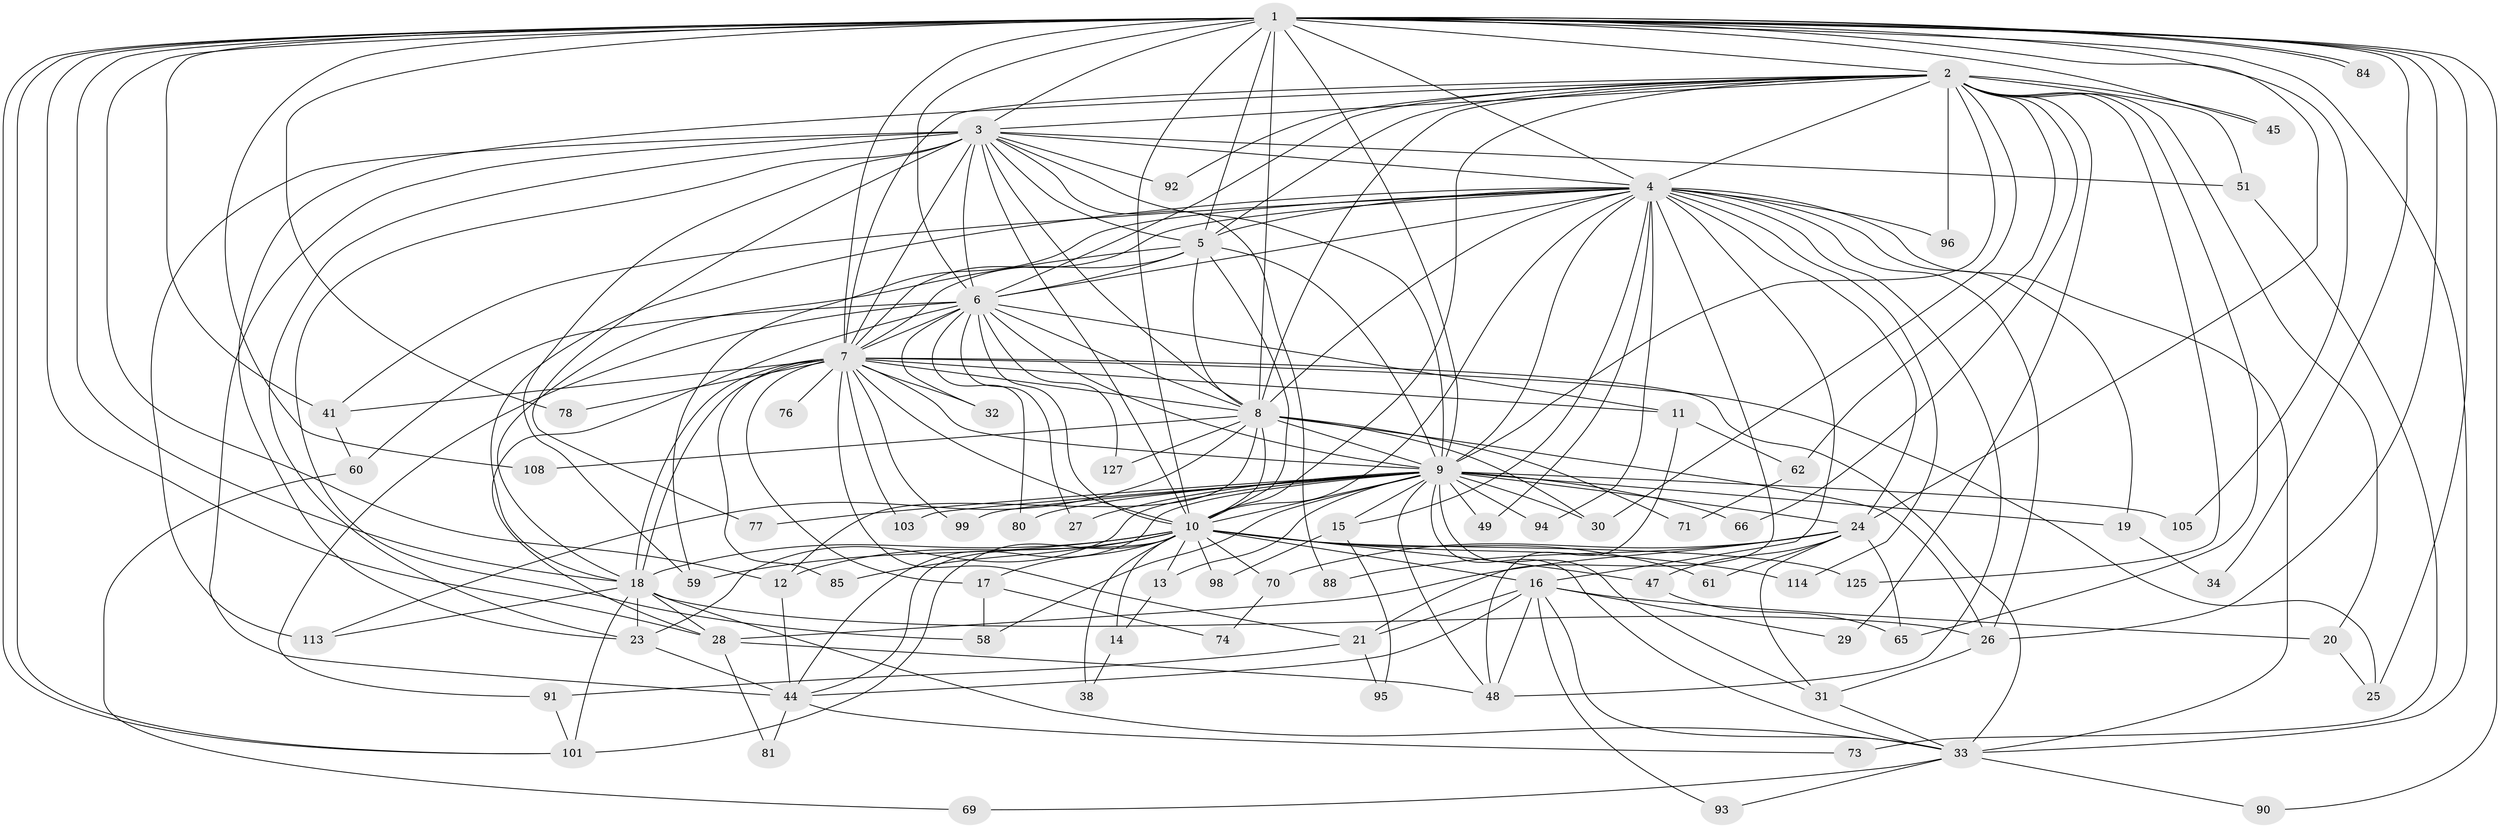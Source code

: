 // original degree distribution, {29: 0.015267175572519083, 22: 0.007633587786259542, 19: 0.007633587786259542, 26: 0.007633587786259542, 10: 0.007633587786259542, 18: 0.007633587786259542, 25: 0.007633587786259542, 17: 0.007633587786259542, 32: 0.007633587786259542, 4: 0.06870229007633588, 3: 0.22137404580152673, 9: 0.007633587786259542, 6: 0.03816793893129771, 5: 0.03816793893129771, 7: 0.015267175572519083, 2: 0.5267175572519084, 8: 0.007633587786259542}
// Generated by graph-tools (version 1.1) at 2025/17/03/04/25 18:17:21]
// undirected, 78 vertices, 216 edges
graph export_dot {
graph [start="1"]
  node [color=gray90,style=filled];
  1;
  2 [super="+37"];
  3;
  4;
  5;
  6;
  7 [super="+83+129+75+22"];
  8;
  9 [super="+39+97+87"];
  10 [super="+64+35"];
  11;
  12 [super="+52"];
  13;
  14;
  15;
  16 [super="+63"];
  17;
  18 [super="+50+36"];
  19;
  20;
  21;
  23 [super="+102+54+79"];
  24 [super="+43+104+42"];
  25 [super="+89"];
  26 [super="+40"];
  27;
  28 [super="+56"];
  29 [super="+107"];
  30 [super="+117"];
  31;
  32;
  33 [super="+55+109+116+72"];
  34;
  38;
  41 [super="+46"];
  44 [super="+130+122+86"];
  45;
  47;
  48 [super="+53+112+57"];
  49;
  51;
  58 [super="+119"];
  59 [super="+67"];
  60;
  61;
  62;
  65 [super="+106"];
  66 [super="+121"];
  69;
  70;
  71;
  73;
  74;
  76;
  77;
  78;
  80;
  81;
  84;
  85;
  88;
  90;
  91;
  92;
  93;
  94;
  95;
  96;
  98;
  99;
  101 [super="+110+118+115+131"];
  103;
  105;
  108;
  113 [super="+123"];
  114;
  125;
  127;
  1 -- 2 [weight=2];
  1 -- 3;
  1 -- 4;
  1 -- 5;
  1 -- 6;
  1 -- 7;
  1 -- 8;
  1 -- 9;
  1 -- 10 [weight=2];
  1 -- 12;
  1 -- 25;
  1 -- 26;
  1 -- 28;
  1 -- 34;
  1 -- 41;
  1 -- 45;
  1 -- 78;
  1 -- 84;
  1 -- 84;
  1 -- 90;
  1 -- 101;
  1 -- 101;
  1 -- 105;
  1 -- 108;
  1 -- 33;
  1 -- 18;
  1 -- 24;
  2 -- 3;
  2 -- 4;
  2 -- 5;
  2 -- 6;
  2 -- 7;
  2 -- 8;
  2 -- 9;
  2 -- 10;
  2 -- 20;
  2 -- 23;
  2 -- 29 [weight=2];
  2 -- 30;
  2 -- 45;
  2 -- 51;
  2 -- 65;
  2 -- 66;
  2 -- 92;
  2 -- 96;
  2 -- 125;
  2 -- 62;
  3 -- 4;
  3 -- 5;
  3 -- 6;
  3 -- 7 [weight=2];
  3 -- 8;
  3 -- 9;
  3 -- 10;
  3 -- 44;
  3 -- 51;
  3 -- 58;
  3 -- 59;
  3 -- 77;
  3 -- 88;
  3 -- 92;
  3 -- 113;
  3 -- 23;
  4 -- 5;
  4 -- 6;
  4 -- 7;
  4 -- 8;
  4 -- 9;
  4 -- 10;
  4 -- 15;
  4 -- 16;
  4 -- 19;
  4 -- 21;
  4 -- 24;
  4 -- 33 [weight=3];
  4 -- 41;
  4 -- 48;
  4 -- 49;
  4 -- 94;
  4 -- 96;
  4 -- 114;
  4 -- 59;
  4 -- 26;
  4 -- 18;
  5 -- 6;
  5 -- 7;
  5 -- 8;
  5 -- 9;
  5 -- 10;
  5 -- 18;
  6 -- 7;
  6 -- 8;
  6 -- 9 [weight=2];
  6 -- 10;
  6 -- 11;
  6 -- 27;
  6 -- 28;
  6 -- 32;
  6 -- 60;
  6 -- 80;
  6 -- 91;
  6 -- 127;
  7 -- 8;
  7 -- 9 [weight=2];
  7 -- 10 [weight=2];
  7 -- 11;
  7 -- 17;
  7 -- 18 [weight=2];
  7 -- 18;
  7 -- 25;
  7 -- 32;
  7 -- 76 [weight=2];
  7 -- 99;
  7 -- 103;
  7 -- 41;
  7 -- 33;
  7 -- 21;
  7 -- 85;
  7 -- 78;
  8 -- 9;
  8 -- 10 [weight=2];
  8 -- 12;
  8 -- 26;
  8 -- 30;
  8 -- 71;
  8 -- 108;
  8 -- 127;
  8 -- 113;
  9 -- 10 [weight=3];
  9 -- 13;
  9 -- 15;
  9 -- 19;
  9 -- 23;
  9 -- 24 [weight=2];
  9 -- 27;
  9 -- 31;
  9 -- 49;
  9 -- 58;
  9 -- 66 [weight=2];
  9 -- 77;
  9 -- 80;
  9 -- 94;
  9 -- 103;
  9 -- 44;
  9 -- 30;
  9 -- 33;
  9 -- 105;
  9 -- 48;
  9 -- 99;
  10 -- 13;
  10 -- 14;
  10 -- 16;
  10 -- 17;
  10 -- 38;
  10 -- 47;
  10 -- 59;
  10 -- 61;
  10 -- 70;
  10 -- 85;
  10 -- 98;
  10 -- 114;
  10 -- 125;
  10 -- 101;
  10 -- 44;
  10 -- 18;
  10 -- 12;
  11 -- 48;
  11 -- 62;
  12 -- 44;
  13 -- 14;
  14 -- 38;
  15 -- 95;
  15 -- 98;
  16 -- 20;
  16 -- 21;
  16 -- 29;
  16 -- 93;
  16 -- 48;
  16 -- 33;
  16 -- 44;
  17 -- 74;
  17 -- 58;
  18 -- 23 [weight=2];
  18 -- 26;
  18 -- 113;
  18 -- 101 [weight=2];
  18 -- 28;
  18 -- 33;
  19 -- 34;
  20 -- 25;
  21 -- 91;
  21 -- 95;
  23 -- 44;
  24 -- 47;
  24 -- 88;
  24 -- 65;
  24 -- 70;
  24 -- 31;
  24 -- 28;
  24 -- 61;
  26 -- 31;
  28 -- 81;
  28 -- 48;
  31 -- 33;
  33 -- 69;
  33 -- 90;
  33 -- 93;
  41 -- 60;
  44 -- 73;
  44 -- 81;
  47 -- 65;
  51 -- 73;
  60 -- 69;
  62 -- 71;
  70 -- 74;
  91 -- 101;
}
